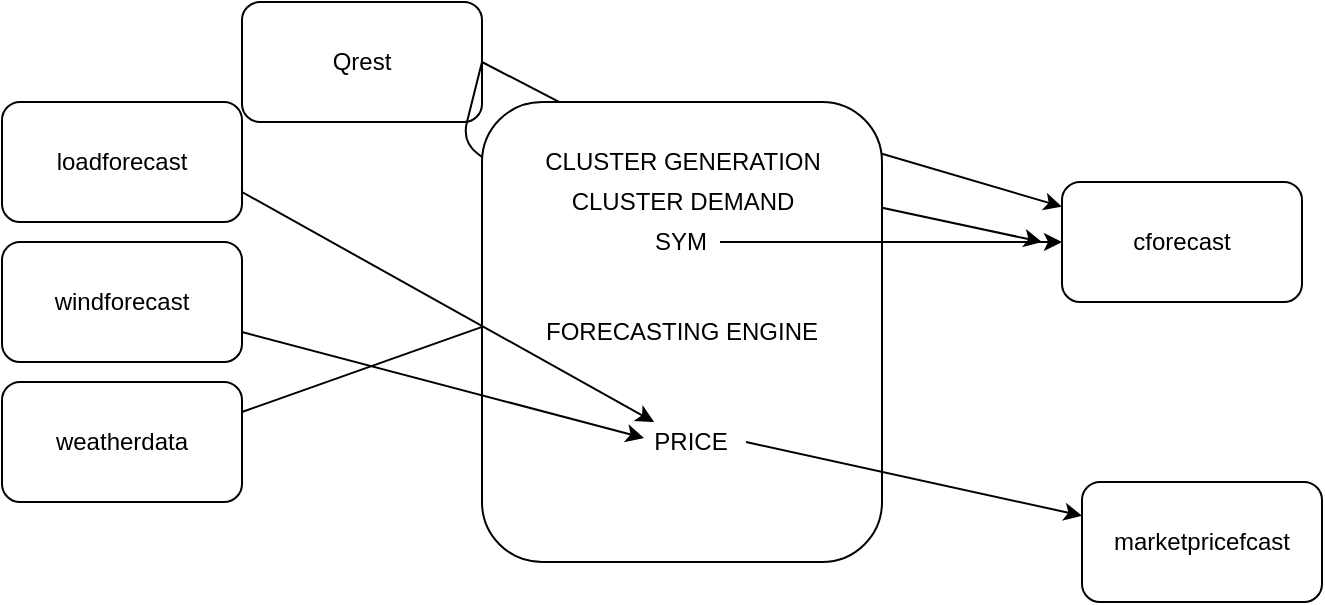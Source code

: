 <mxfile version="14.3.0" type="github">
  <diagram id="a-bHq1KkwQbsTztBTE07" name="Page-1">
    <mxGraphModel dx="868" dy="431" grid="1" gridSize="10" guides="1" tooltips="1" connect="1" arrows="1" fold="1" page="1" pageScale="1" pageWidth="827" pageHeight="1169" math="0" shadow="0">
      <root>
        <mxCell id="0" />
        <mxCell id="1" parent="0" />
        <mxCell id="Kt-GRtBH2peXFJSDINZT-5" value="weatherdata" style="rounded=1;whiteSpace=wrap;html=1;" parent="1" vertex="1">
          <mxGeometry x="50" y="240" width="120" height="60" as="geometry" />
        </mxCell>
        <mxCell id="Kt-GRtBH2peXFJSDINZT-6" value="loadforecast" style="rounded=1;whiteSpace=wrap;html=1;" parent="1" vertex="1">
          <mxGeometry x="50" y="100" width="120" height="60" as="geometry" />
        </mxCell>
        <mxCell id="Kt-GRtBH2peXFJSDINZT-7" value="windforecast" style="rounded=1;whiteSpace=wrap;html=1;" parent="1" vertex="1">
          <mxGeometry x="50" y="170" width="120" height="60" as="geometry" />
        </mxCell>
        <mxCell id="Kt-GRtBH2peXFJSDINZT-8" value="marketpricefcast" style="rounded=1;whiteSpace=wrap;html=1;" parent="1" vertex="1">
          <mxGeometry x="590" y="290" width="120" height="60" as="geometry" />
        </mxCell>
        <mxCell id="Kt-GRtBH2peXFJSDINZT-9" value="cforecast" style="rounded=1;whiteSpace=wrap;html=1;" parent="1" vertex="1">
          <mxGeometry x="580" y="140" width="120" height="60" as="geometry" />
        </mxCell>
        <mxCell id="QDE64ggSZwjZivFJymg_-1" value="" style="endArrow=classic;html=1;exitX=0.953;exitY=1.3;exitDx=0;exitDy=0;exitPerimeter=0;" edge="1" parent="1" source="Kt-GRtBH2peXFJSDINZT-3">
          <mxGeometry width="50" height="50" relative="1" as="geometry">
            <mxPoint x="490" y="160" as="sourcePoint" />
            <mxPoint x="570" y="170" as="targetPoint" />
          </mxGeometry>
        </mxCell>
        <mxCell id="QDE64ggSZwjZivFJymg_-4" value="" style="endArrow=classic;html=1;" edge="1" parent="1" target="Kt-GRtBH2peXFJSDINZT-9">
          <mxGeometry width="50" height="50" relative="1" as="geometry">
            <mxPoint x="470" y="120" as="sourcePoint" />
            <mxPoint x="520" y="70" as="targetPoint" />
          </mxGeometry>
        </mxCell>
        <mxCell id="QDE64ggSZwjZivFJymg_-6" value="" style="endArrow=classic;html=1;exitX=1;exitY=0.25;exitDx=0;exitDy=0;entryX=0.175;entryY=1.1;entryDx=0;entryDy=0;entryPerimeter=0;" edge="1" parent="1" source="Kt-GRtBH2peXFJSDINZT-5" target="QDE64ggSZwjZivFJymg_-18">
          <mxGeometry width="50" height="50" relative="1" as="geometry">
            <mxPoint x="390" y="250" as="sourcePoint" />
            <mxPoint x="440" y="200" as="targetPoint" />
          </mxGeometry>
        </mxCell>
        <mxCell id="QDE64ggSZwjZivFJymg_-8" value="Qrest" style="rounded=1;whiteSpace=wrap;html=1;" vertex="1" parent="1">
          <mxGeometry x="170" y="50" width="120" height="60" as="geometry" />
        </mxCell>
        <mxCell id="QDE64ggSZwjZivFJymg_-9" value="" style="endArrow=classic;html=1;entryX=0.015;entryY=0.75;entryDx=0;entryDy=0;entryPerimeter=0;" edge="1" parent="1" target="Kt-GRtBH2peXFJSDINZT-2">
          <mxGeometry width="50" height="50" relative="1" as="geometry">
            <mxPoint x="290" y="80" as="sourcePoint" />
            <mxPoint x="340" y="30" as="targetPoint" />
            <Array as="points">
              <mxPoint x="280" y="120" />
            </Array>
          </mxGeometry>
        </mxCell>
        <mxCell id="QDE64ggSZwjZivFJymg_-10" value="" style="endArrow=classic;html=1;entryX=0.373;entryY=0.1;entryDx=0;entryDy=0;entryPerimeter=0;" edge="1" parent="1" target="Kt-GRtBH2peXFJSDINZT-3">
          <mxGeometry width="50" height="50" relative="1" as="geometry">
            <mxPoint x="290" y="80" as="sourcePoint" />
            <mxPoint x="400" y="220" as="targetPoint" />
          </mxGeometry>
        </mxCell>
        <mxCell id="QDE64ggSZwjZivFJymg_-15" value="" style="group" vertex="1" connectable="0" parent="1">
          <mxGeometry x="290" y="100" width="200" height="230" as="geometry" />
        </mxCell>
        <mxCell id="Kt-GRtBH2peXFJSDINZT-1" value="FORECASTING ENGINE" style="rounded=1;whiteSpace=wrap;html=1;direction=south;" parent="QDE64ggSZwjZivFJymg_-15" vertex="1">
          <mxGeometry width="200" height="230" as="geometry" />
        </mxCell>
        <mxCell id="Kt-GRtBH2peXFJSDINZT-2" value="CLUSTER DEMAND" style="text;html=1;resizable=0;autosize=1;align=center;verticalAlign=middle;points=[];fillColor=none;strokeColor=none;rounded=0;" parent="QDE64ggSZwjZivFJymg_-15" vertex="1">
          <mxGeometry x="35" y="40" width="130" height="20" as="geometry" />
        </mxCell>
        <mxCell id="Kt-GRtBH2peXFJSDINZT-3" value="CLUSTER GENERATION" style="text;html=1;resizable=0;autosize=1;align=center;verticalAlign=middle;points=[];fillColor=none;strokeColor=none;rounded=0;" parent="QDE64ggSZwjZivFJymg_-15" vertex="1">
          <mxGeometry x="25" y="20" width="150" height="20" as="geometry" />
        </mxCell>
        <mxCell id="QDE64ggSZwjZivFJymg_-14" value="PRICE" style="text;html=1;resizable=0;autosize=1;align=center;verticalAlign=middle;points=[];fillColor=none;strokeColor=none;rounded=0;" vertex="1" parent="QDE64ggSZwjZivFJymg_-15">
          <mxGeometry x="79" y="160" width="50" height="20" as="geometry" />
        </mxCell>
        <mxCell id="QDE64ggSZwjZivFJymg_-18" value="SYM" style="text;html=1;resizable=0;autosize=1;align=center;verticalAlign=middle;points=[];fillColor=none;strokeColor=none;rounded=0;" vertex="1" parent="QDE64ggSZwjZivFJymg_-15">
          <mxGeometry x="79" y="60" width="40" height="20" as="geometry" />
        </mxCell>
        <mxCell id="QDE64ggSZwjZivFJymg_-16" value="" style="endArrow=classic;html=1;exitX=1;exitY=0.75;exitDx=0;exitDy=0;" edge="1" parent="1" source="Kt-GRtBH2peXFJSDINZT-6" target="QDE64ggSZwjZivFJymg_-14">
          <mxGeometry width="50" height="50" relative="1" as="geometry">
            <mxPoint x="350" y="270" as="sourcePoint" />
            <mxPoint x="400" y="220" as="targetPoint" />
          </mxGeometry>
        </mxCell>
        <mxCell id="QDE64ggSZwjZivFJymg_-13" value="" style="endArrow=classic;html=1;exitX=1;exitY=0.75;exitDx=0;exitDy=0;entryX=0.04;entryY=0.4;entryDx=0;entryDy=0;entryPerimeter=0;" edge="1" parent="1" source="Kt-GRtBH2peXFJSDINZT-7" target="QDE64ggSZwjZivFJymg_-14">
          <mxGeometry width="50" height="50" relative="1" as="geometry">
            <mxPoint x="350" y="270" as="sourcePoint" />
            <mxPoint x="400" y="220" as="targetPoint" />
          </mxGeometry>
        </mxCell>
        <mxCell id="QDE64ggSZwjZivFJymg_-17" value="" style="endArrow=classic;html=1;exitX=1.06;exitY=0.5;exitDx=0;exitDy=0;exitPerimeter=0;" edge="1" parent="1" source="QDE64ggSZwjZivFJymg_-14" target="Kt-GRtBH2peXFJSDINZT-8">
          <mxGeometry width="50" height="50" relative="1" as="geometry">
            <mxPoint x="480" y="310" as="sourcePoint" />
            <mxPoint x="530" y="260" as="targetPoint" />
          </mxGeometry>
        </mxCell>
        <mxCell id="QDE64ggSZwjZivFJymg_-19" value="" style="endArrow=classic;html=1;" edge="1" parent="1" source="QDE64ggSZwjZivFJymg_-18" target="Kt-GRtBH2peXFJSDINZT-9">
          <mxGeometry width="50" height="50" relative="1" as="geometry">
            <mxPoint x="350" y="270" as="sourcePoint" />
            <mxPoint x="400" y="220" as="targetPoint" />
            <Array as="points" />
          </mxGeometry>
        </mxCell>
      </root>
    </mxGraphModel>
  </diagram>
</mxfile>
